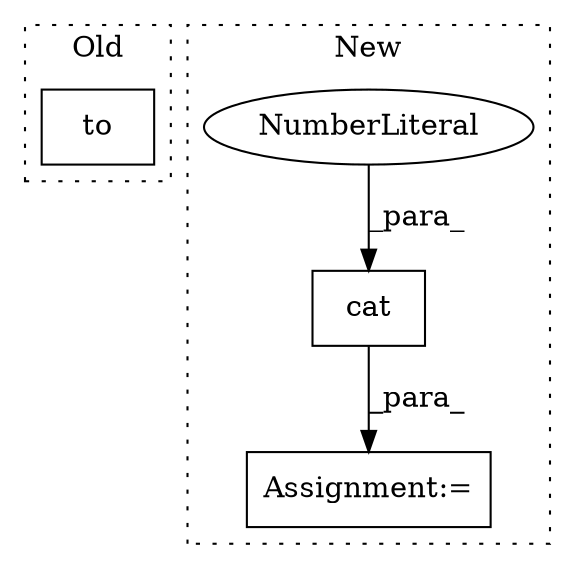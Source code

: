 digraph G {
subgraph cluster0 {
1 [label="to" a="32" s="3698,3709" l="3,1" shape="box"];
label = "Old";
style="dotted";
}
subgraph cluster1 {
2 [label="cat" a="32" s="3550,3582" l="4,1" shape="box"];
3 [label="NumberLiteral" a="34" s="3581" l="1" shape="ellipse"];
4 [label="Assignment:=" a="7" s="3543" l="1" shape="box"];
label = "New";
style="dotted";
}
2 -> 4 [label="_para_"];
3 -> 2 [label="_para_"];
}